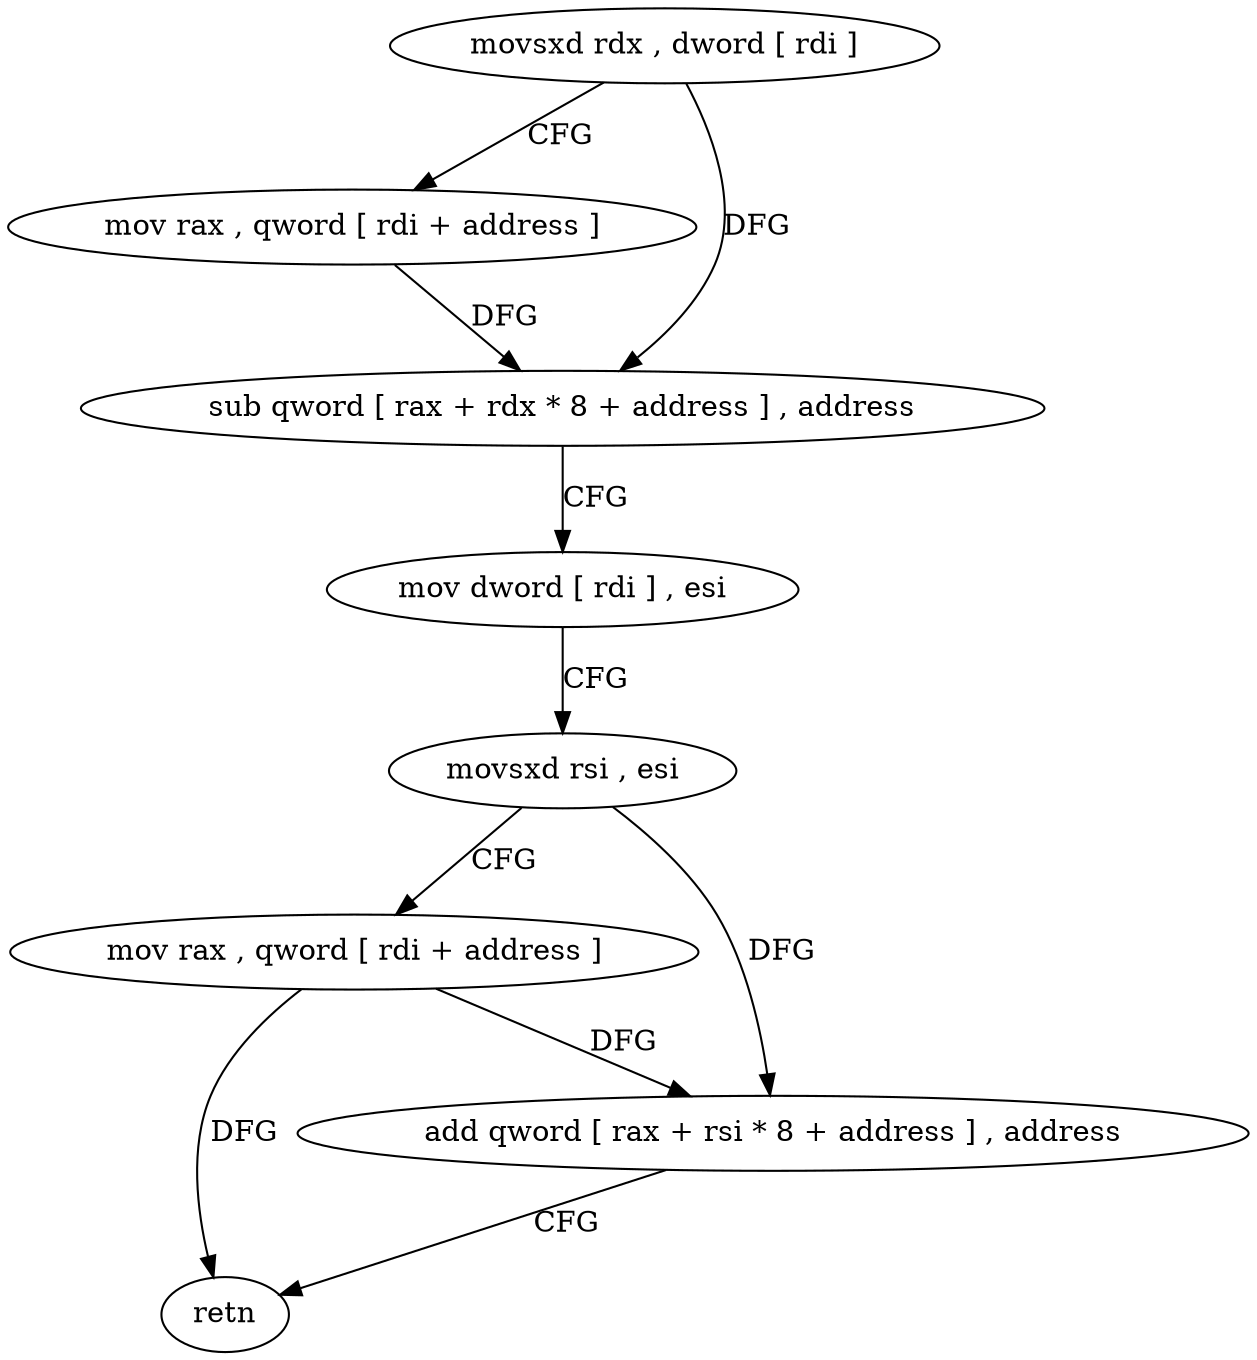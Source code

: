 digraph "func" {
"79542" [label = "movsxd rdx , dword [ rdi ]" ]
"79545" [label = "mov rax , qword [ rdi + address ]" ]
"79549" [label = "sub qword [ rax + rdx * 8 + address ] , address" ]
"79558" [label = "mov dword [ rdi ] , esi" ]
"79560" [label = "movsxd rsi , esi" ]
"79563" [label = "mov rax , qword [ rdi + address ]" ]
"79567" [label = "add qword [ rax + rsi * 8 + address ] , address" ]
"79576" [label = "retn" ]
"79542" -> "79545" [ label = "CFG" ]
"79542" -> "79549" [ label = "DFG" ]
"79545" -> "79549" [ label = "DFG" ]
"79549" -> "79558" [ label = "CFG" ]
"79558" -> "79560" [ label = "CFG" ]
"79560" -> "79563" [ label = "CFG" ]
"79560" -> "79567" [ label = "DFG" ]
"79563" -> "79567" [ label = "DFG" ]
"79563" -> "79576" [ label = "DFG" ]
"79567" -> "79576" [ label = "CFG" ]
}

